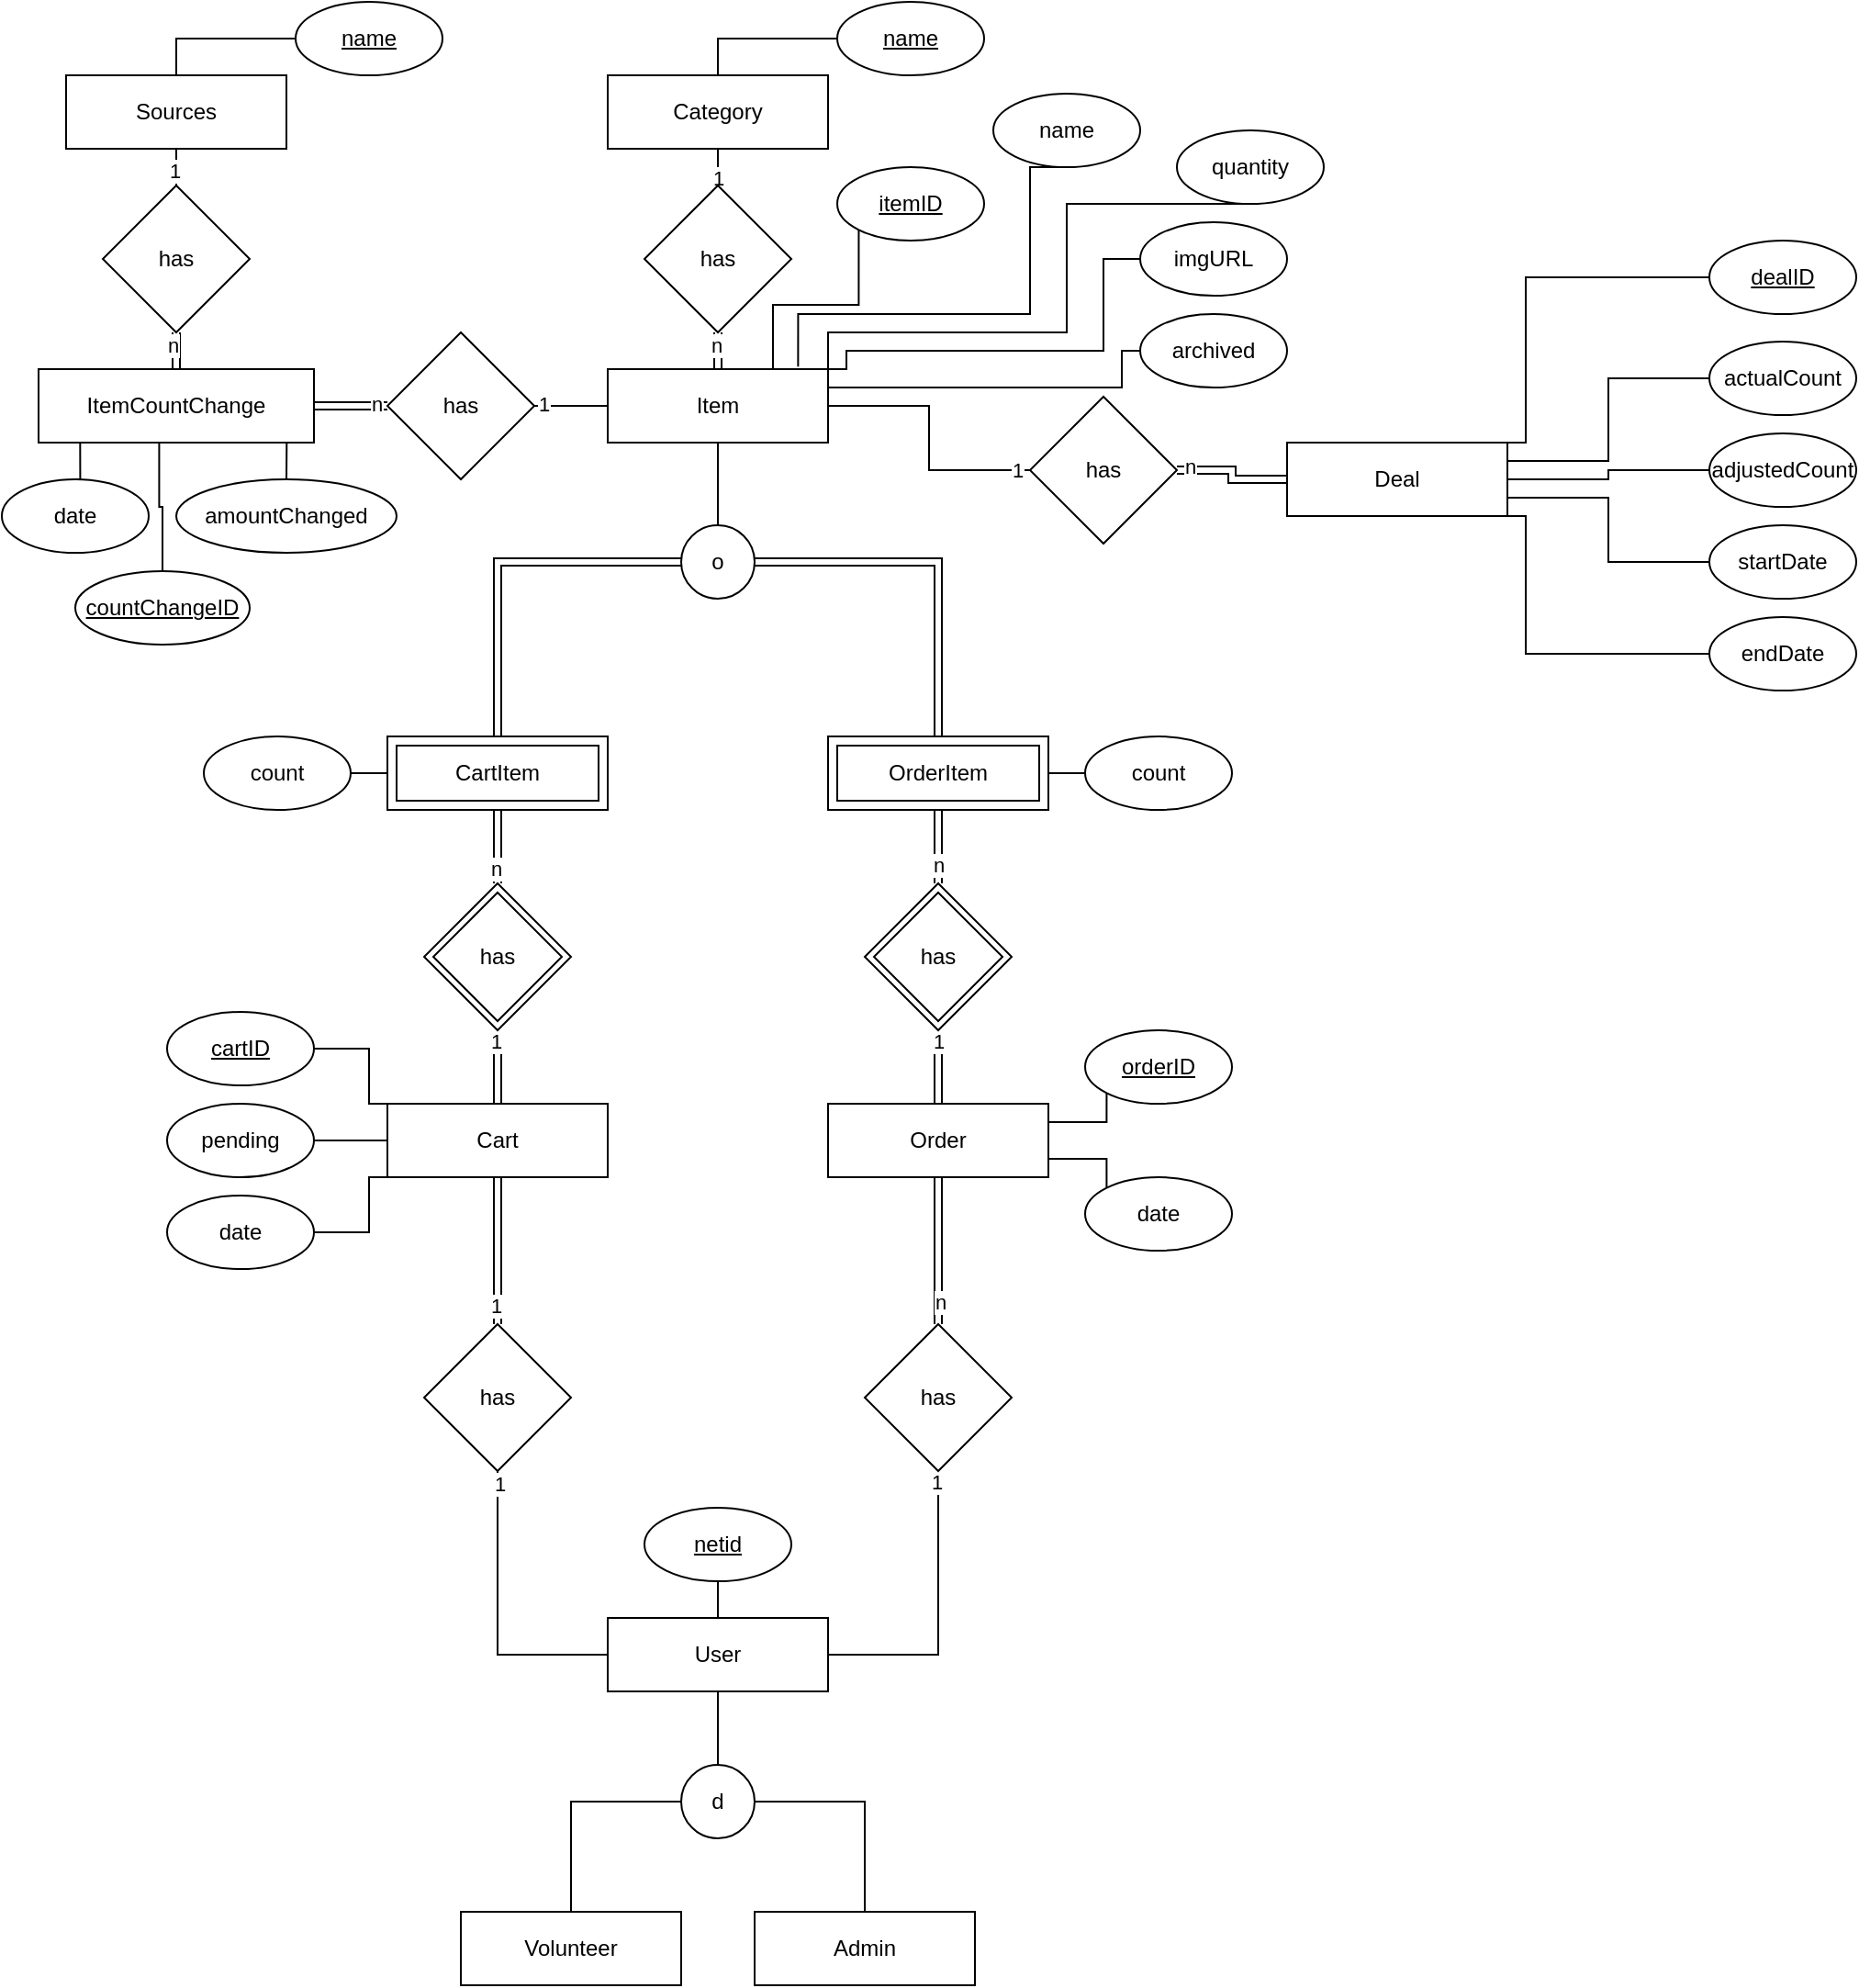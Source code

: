 <mxfile version="24.7.17">
  <diagram name="Page-1" id="3yhmXGTjw-y3gS2WWVye">
    <mxGraphModel dx="1167" dy="690" grid="1" gridSize="10" guides="1" tooltips="1" connect="1" arrows="1" fold="1" page="1" pageScale="1" pageWidth="850" pageHeight="1100" math="0" shadow="0">
      <root>
        <mxCell id="0" />
        <mxCell id="1" parent="0" />
        <mxCell id="muaA0VaLQYKU4faiMKXM-3" style="edgeStyle=orthogonalEdgeStyle;rounded=0;orthogonalLoop=1;jettySize=auto;html=1;exitX=0.5;exitY=1;exitDx=0;exitDy=0;entryX=0.5;entryY=0;entryDx=0;entryDy=0;endArrow=none;endFill=0;" parent="1" source="muaA0VaLQYKU4faiMKXM-1" target="muaA0VaLQYKU4faiMKXM-2" edge="1">
          <mxGeometry relative="1" as="geometry" />
        </mxCell>
        <mxCell id="muaA0VaLQYKU4faiMKXM-94" style="edgeStyle=orthogonalEdgeStyle;rounded=0;orthogonalLoop=1;jettySize=auto;html=1;exitX=0.5;exitY=0;exitDx=0;exitDy=0;entryX=0.5;entryY=1;entryDx=0;entryDy=0;endArrow=none;endFill=0;" parent="1" source="muaA0VaLQYKU4faiMKXM-1" target="muaA0VaLQYKU4faiMKXM-62" edge="1">
          <mxGeometry relative="1" as="geometry" />
        </mxCell>
        <mxCell id="muaA0VaLQYKU4faiMKXM-1" value="User" style="rounded=0;whiteSpace=wrap;html=1;" parent="1" vertex="1">
          <mxGeometry x="360" y="880" width="120" height="40" as="geometry" />
        </mxCell>
        <mxCell id="muaA0VaLQYKU4faiMKXM-2" value="d" style="ellipse;whiteSpace=wrap;html=1;" parent="1" vertex="1">
          <mxGeometry x="400" y="960" width="40" height="40" as="geometry" />
        </mxCell>
        <mxCell id="muaA0VaLQYKU4faiMKXM-6" style="edgeStyle=orthogonalEdgeStyle;rounded=0;orthogonalLoop=1;jettySize=auto;html=1;exitX=0.5;exitY=0;exitDx=0;exitDy=0;entryX=0;entryY=0.5;entryDx=0;entryDy=0;endArrow=none;endFill=0;" parent="1" source="muaA0VaLQYKU4faiMKXM-4" target="muaA0VaLQYKU4faiMKXM-2" edge="1">
          <mxGeometry relative="1" as="geometry" />
        </mxCell>
        <mxCell id="muaA0VaLQYKU4faiMKXM-4" value="Volunteer" style="rounded=0;whiteSpace=wrap;html=1;" parent="1" vertex="1">
          <mxGeometry x="280" y="1040" width="120" height="40" as="geometry" />
        </mxCell>
        <mxCell id="muaA0VaLQYKU4faiMKXM-7" style="edgeStyle=orthogonalEdgeStyle;rounded=0;orthogonalLoop=1;jettySize=auto;html=1;exitX=0.5;exitY=0;exitDx=0;exitDy=0;entryX=1;entryY=0.5;entryDx=0;entryDy=0;endArrow=none;endFill=0;" parent="1" source="muaA0VaLQYKU4faiMKXM-5" target="muaA0VaLQYKU4faiMKXM-2" edge="1">
          <mxGeometry relative="1" as="geometry" />
        </mxCell>
        <mxCell id="muaA0VaLQYKU4faiMKXM-5" value="Admin" style="rounded=0;whiteSpace=wrap;html=1;" parent="1" vertex="1">
          <mxGeometry x="440" y="1040" width="120" height="40" as="geometry" />
        </mxCell>
        <mxCell id="muaA0VaLQYKU4faiMKXM-93" style="edgeStyle=orthogonalEdgeStyle;rounded=0;orthogonalLoop=1;jettySize=auto;html=1;exitX=0;exitY=0;exitDx=0;exitDy=0;entryX=1;entryY=0.5;entryDx=0;entryDy=0;endArrow=none;endFill=0;" parent="1" source="muaA0VaLQYKU4faiMKXM-8" target="muaA0VaLQYKU4faiMKXM-65" edge="1">
          <mxGeometry relative="1" as="geometry">
            <Array as="points">
              <mxPoint x="230" y="600" />
              <mxPoint x="230" y="570" />
            </Array>
          </mxGeometry>
        </mxCell>
        <mxCell id="muaA0VaLQYKU4faiMKXM-8" value="Cart" style="rounded=0;whiteSpace=wrap;html=1;" parent="1" vertex="1">
          <mxGeometry x="240" y="600" width="120" height="40" as="geometry" />
        </mxCell>
        <mxCell id="muaA0VaLQYKU4faiMKXM-96" style="edgeStyle=orthogonalEdgeStyle;rounded=0;orthogonalLoop=1;jettySize=auto;html=1;exitX=0;exitY=0.5;exitDx=0;exitDy=0;entryX=1;entryY=0.5;entryDx=0;entryDy=0;endArrow=none;endFill=0;" parent="1" source="muaA0VaLQYKU4faiMKXM-9" target="muaA0VaLQYKU4faiMKXM-70" edge="1">
          <mxGeometry relative="1" as="geometry" />
        </mxCell>
        <mxCell id="muaA0VaLQYKU4faiMKXM-134" style="edgeStyle=orthogonalEdgeStyle;rounded=0;orthogonalLoop=1;jettySize=auto;html=1;exitX=0.5;exitY=0;exitDx=0;exitDy=0;entryX=0;entryY=0.5;entryDx=0;entryDy=0;endArrow=none;endFill=0;shape=link;" parent="1" source="muaA0VaLQYKU4faiMKXM-9" target="muaA0VaLQYKU4faiMKXM-130" edge="1">
          <mxGeometry relative="1" as="geometry" />
        </mxCell>
        <mxCell id="muaA0VaLQYKU4faiMKXM-9" value="CartItem" style="rounded=0;whiteSpace=wrap;html=1;" parent="1" vertex="1">
          <mxGeometry x="240" y="400" width="120" height="40" as="geometry" />
        </mxCell>
        <mxCell id="muaA0VaLQYKU4faiMKXM-90" style="edgeStyle=orthogonalEdgeStyle;rounded=0;orthogonalLoop=1;jettySize=auto;html=1;exitX=1;exitY=0.25;exitDx=0;exitDy=0;entryX=0;entryY=1;entryDx=0;entryDy=0;endArrow=none;endFill=0;" parent="1" source="muaA0VaLQYKU4faiMKXM-10" target="muaA0VaLQYKU4faiMKXM-66" edge="1">
          <mxGeometry relative="1" as="geometry" />
        </mxCell>
        <mxCell id="muaA0VaLQYKU4faiMKXM-91" style="edgeStyle=orthogonalEdgeStyle;rounded=0;orthogonalLoop=1;jettySize=auto;html=1;exitX=1;exitY=0.75;exitDx=0;exitDy=0;entryX=0;entryY=0;entryDx=0;entryDy=0;endArrow=none;endFill=0;" parent="1" source="muaA0VaLQYKU4faiMKXM-10" target="muaA0VaLQYKU4faiMKXM-77" edge="1">
          <mxGeometry relative="1" as="geometry" />
        </mxCell>
        <mxCell id="muaA0VaLQYKU4faiMKXM-10" value="Order" style="rounded=0;whiteSpace=wrap;html=1;" parent="1" vertex="1">
          <mxGeometry x="480" y="600" width="120" height="40" as="geometry" />
        </mxCell>
        <mxCell id="muaA0VaLQYKU4faiMKXM-97" style="edgeStyle=orthogonalEdgeStyle;rounded=0;orthogonalLoop=1;jettySize=auto;html=1;exitX=1;exitY=0.5;exitDx=0;exitDy=0;entryX=0;entryY=0.5;entryDx=0;entryDy=0;endArrow=none;endFill=0;" parent="1" source="muaA0VaLQYKU4faiMKXM-11" target="muaA0VaLQYKU4faiMKXM-67" edge="1">
          <mxGeometry relative="1" as="geometry" />
        </mxCell>
        <mxCell id="muaA0VaLQYKU4faiMKXM-11" value="OrderItem" style="rounded=0;whiteSpace=wrap;html=1;" parent="1" vertex="1">
          <mxGeometry x="480" y="400" width="120" height="40" as="geometry" />
        </mxCell>
        <mxCell id="muaA0VaLQYKU4faiMKXM-60" style="edgeStyle=orthogonalEdgeStyle;rounded=0;orthogonalLoop=1;jettySize=auto;html=1;exitX=1;exitY=0.5;exitDx=0;exitDy=0;entryX=0;entryY=0.5;entryDx=0;entryDy=0;endArrow=none;endFill=0;" parent="1" source="muaA0VaLQYKU4faiMKXM-12" target="muaA0VaLQYKU4faiMKXM-48" edge="1">
          <mxGeometry relative="1" as="geometry" />
        </mxCell>
        <mxCell id="muaA0VaLQYKU4faiMKXM-145" value="1" style="edgeLabel;html=1;align=center;verticalAlign=middle;resizable=0;points=[];" parent="muaA0VaLQYKU4faiMKXM-60" vertex="1" connectable="0">
          <mxGeometry x="0.894" relative="1" as="geometry">
            <mxPoint as="offset" />
          </mxGeometry>
        </mxCell>
        <mxCell id="muaA0VaLQYKU4faiMKXM-106" style="edgeStyle=orthogonalEdgeStyle;rounded=0;orthogonalLoop=1;jettySize=auto;html=1;exitX=0.75;exitY=0;exitDx=0;exitDy=0;entryX=0;entryY=1;entryDx=0;entryDy=0;endArrow=none;endFill=0;" parent="1" source="muaA0VaLQYKU4faiMKXM-12" target="muaA0VaLQYKU4faiMKXM-82" edge="1">
          <mxGeometry relative="1" as="geometry" />
        </mxCell>
        <mxCell id="muaA0VaLQYKU4faiMKXM-107" style="edgeStyle=orthogonalEdgeStyle;rounded=0;orthogonalLoop=1;jettySize=auto;html=1;exitX=0.841;exitY=0.006;exitDx=0;exitDy=0;entryX=0.5;entryY=1;entryDx=0;entryDy=0;exitPerimeter=0;endArrow=none;endFill=0;" parent="1" source="muaA0VaLQYKU4faiMKXM-12" target="muaA0VaLQYKU4faiMKXM-83" edge="1">
          <mxGeometry relative="1" as="geometry">
            <mxPoint x="610" y="140" as="targetPoint" />
            <Array as="points">
              <mxPoint x="480" y="200" />
              <mxPoint x="480" y="180" />
              <mxPoint x="610" y="180" />
              <mxPoint x="610" y="110" />
            </Array>
          </mxGeometry>
        </mxCell>
        <mxCell id="muaA0VaLQYKU4faiMKXM-108" style="edgeStyle=orthogonalEdgeStyle;rounded=0;orthogonalLoop=1;jettySize=auto;html=1;exitX=1;exitY=0.25;exitDx=0;exitDy=0;entryX=0;entryY=0.5;entryDx=0;entryDy=0;endArrow=none;endFill=0;" parent="1" source="muaA0VaLQYKU4faiMKXM-12" target="muaA0VaLQYKU4faiMKXM-84" edge="1">
          <mxGeometry relative="1" as="geometry">
            <Array as="points">
              <mxPoint x="640" y="210" />
              <mxPoint x="640" y="190" />
            </Array>
          </mxGeometry>
        </mxCell>
        <mxCell id="muaA0VaLQYKU4faiMKXM-109" style="edgeStyle=orthogonalEdgeStyle;rounded=0;orthogonalLoop=1;jettySize=auto;html=1;exitX=1;exitY=0;exitDx=0;exitDy=0;entryX=0;entryY=0.5;entryDx=0;entryDy=0;endArrow=none;endFill=0;" parent="1" source="muaA0VaLQYKU4faiMKXM-12" target="muaA0VaLQYKU4faiMKXM-85" edge="1">
          <mxGeometry relative="1" as="geometry">
            <Array as="points">
              <mxPoint x="490" y="200" />
              <mxPoint x="490" y="190" />
              <mxPoint x="630" y="190" />
              <mxPoint x="630" y="140" />
            </Array>
          </mxGeometry>
        </mxCell>
        <mxCell id="muaA0VaLQYKU4faiMKXM-12" value="Item" style="rounded=0;whiteSpace=wrap;html=1;" parent="1" vertex="1">
          <mxGeometry x="360" y="200" width="120" height="40" as="geometry" />
        </mxCell>
        <mxCell id="muaA0VaLQYKU4faiMKXM-110" style="edgeStyle=orthogonalEdgeStyle;rounded=0;orthogonalLoop=1;jettySize=auto;html=1;exitX=1;exitY=0;exitDx=0;exitDy=0;entryX=0;entryY=0.5;entryDx=0;entryDy=0;endArrow=none;endFill=0;" parent="1" source="muaA0VaLQYKU4faiMKXM-13" target="muaA0VaLQYKU4faiMKXM-87" edge="1">
          <mxGeometry relative="1" as="geometry">
            <Array as="points">
              <mxPoint x="860" y="240" />
              <mxPoint x="860" y="150" />
            </Array>
          </mxGeometry>
        </mxCell>
        <mxCell id="muaA0VaLQYKU4faiMKXM-112" style="edgeStyle=orthogonalEdgeStyle;rounded=0;orthogonalLoop=1;jettySize=auto;html=1;exitX=1;exitY=0.5;exitDx=0;exitDy=0;entryX=0;entryY=0.5;entryDx=0;entryDy=0;endArrow=none;endFill=0;" parent="1" source="muaA0VaLQYKU4faiMKXM-13" target="muaA0VaLQYKU4faiMKXM-79" edge="1">
          <mxGeometry relative="1" as="geometry" />
        </mxCell>
        <mxCell id="muaA0VaLQYKU4faiMKXM-113" style="edgeStyle=orthogonalEdgeStyle;rounded=0;orthogonalLoop=1;jettySize=auto;html=1;exitX=1;exitY=0.25;exitDx=0;exitDy=0;entryX=0;entryY=0.5;entryDx=0;entryDy=0;endArrow=none;endFill=0;" parent="1" source="muaA0VaLQYKU4faiMKXM-13" target="muaA0VaLQYKU4faiMKXM-78" edge="1">
          <mxGeometry relative="1" as="geometry" />
        </mxCell>
        <mxCell id="muaA0VaLQYKU4faiMKXM-114" style="edgeStyle=orthogonalEdgeStyle;rounded=0;orthogonalLoop=1;jettySize=auto;html=1;exitX=1;exitY=0.75;exitDx=0;exitDy=0;entryX=0;entryY=0.5;entryDx=0;entryDy=0;endArrow=none;endFill=0;" parent="1" source="muaA0VaLQYKU4faiMKXM-13" target="muaA0VaLQYKU4faiMKXM-81" edge="1">
          <mxGeometry relative="1" as="geometry" />
        </mxCell>
        <mxCell id="muaA0VaLQYKU4faiMKXM-115" style="edgeStyle=orthogonalEdgeStyle;rounded=0;orthogonalLoop=1;jettySize=auto;html=1;exitX=1;exitY=1;exitDx=0;exitDy=0;entryX=0;entryY=0.5;entryDx=0;entryDy=0;endArrow=none;endFill=0;" parent="1" source="muaA0VaLQYKU4faiMKXM-13" target="muaA0VaLQYKU4faiMKXM-80" edge="1">
          <mxGeometry relative="1" as="geometry">
            <Array as="points">
              <mxPoint x="860" y="280" />
              <mxPoint x="860" y="355" />
            </Array>
          </mxGeometry>
        </mxCell>
        <mxCell id="muaA0VaLQYKU4faiMKXM-13" value="Deal" style="rounded=0;whiteSpace=wrap;html=1;" parent="1" vertex="1">
          <mxGeometry x="730" y="240" width="120" height="40" as="geometry" />
        </mxCell>
        <mxCell id="muaA0VaLQYKU4faiMKXM-105" style="edgeStyle=orthogonalEdgeStyle;rounded=0;orthogonalLoop=1;jettySize=auto;html=1;exitX=0.5;exitY=0;exitDx=0;exitDy=0;entryX=0;entryY=0.5;entryDx=0;entryDy=0;endArrow=none;endFill=0;" parent="1" source="muaA0VaLQYKU4faiMKXM-14" target="muaA0VaLQYKU4faiMKXM-75" edge="1">
          <mxGeometry relative="1" as="geometry" />
        </mxCell>
        <mxCell id="muaA0VaLQYKU4faiMKXM-14" value="Category" style="rounded=0;whiteSpace=wrap;html=1;" parent="1" vertex="1">
          <mxGeometry x="360" y="40" width="120" height="40" as="geometry" />
        </mxCell>
        <mxCell id="muaA0VaLQYKU4faiMKXM-55" style="edgeStyle=orthogonalEdgeStyle;rounded=0;orthogonalLoop=1;jettySize=auto;html=1;exitX=0.5;exitY=0;exitDx=0;exitDy=0;entryX=0.5;entryY=1;entryDx=0;entryDy=0;endArrow=none;endFill=0;shape=link;" parent="1" source="muaA0VaLQYKU4faiMKXM-15" target="muaA0VaLQYKU4faiMKXM-50" edge="1">
          <mxGeometry relative="1" as="geometry" />
        </mxCell>
        <mxCell id="muaA0VaLQYKU4faiMKXM-139" value="n" style="edgeLabel;html=1;align=center;verticalAlign=middle;resizable=0;points=[];" parent="muaA0VaLQYKU4faiMKXM-55" vertex="1" connectable="0">
          <mxGeometry x="0.31" y="2" relative="1" as="geometry">
            <mxPoint as="offset" />
          </mxGeometry>
        </mxCell>
        <mxCell id="muaA0VaLQYKU4faiMKXM-15" value="ItemCountChange" style="rounded=0;whiteSpace=wrap;html=1;" parent="1" vertex="1">
          <mxGeometry x="50" y="200" width="150" height="40" as="geometry" />
        </mxCell>
        <mxCell id="muaA0VaLQYKU4faiMKXM-104" style="edgeStyle=orthogonalEdgeStyle;rounded=0;orthogonalLoop=1;jettySize=auto;html=1;exitX=0.5;exitY=0;exitDx=0;exitDy=0;entryX=0;entryY=0.5;entryDx=0;entryDy=0;endArrow=none;endFill=0;" parent="1" source="muaA0VaLQYKU4faiMKXM-16" target="muaA0VaLQYKU4faiMKXM-72" edge="1">
          <mxGeometry relative="1" as="geometry" />
        </mxCell>
        <mxCell id="muaA0VaLQYKU4faiMKXM-16" value="Sources" style="rounded=0;whiteSpace=wrap;html=1;" parent="1" vertex="1">
          <mxGeometry x="65" y="40" width="120" height="40" as="geometry" />
        </mxCell>
        <mxCell id="muaA0VaLQYKU4faiMKXM-33" style="edgeStyle=orthogonalEdgeStyle;rounded=0;orthogonalLoop=1;jettySize=auto;html=1;exitX=0.5;exitY=1;exitDx=0;exitDy=0;entryX=0.5;entryY=0;entryDx=0;entryDy=0;shape=link;" parent="1" source="muaA0VaLQYKU4faiMKXM-21" target="muaA0VaLQYKU4faiMKXM-8" edge="1">
          <mxGeometry relative="1" as="geometry" />
        </mxCell>
        <mxCell id="muaA0VaLQYKU4faiMKXM-125" value="1" style="edgeLabel;html=1;align=center;verticalAlign=middle;resizable=0;points=[];" parent="muaA0VaLQYKU4faiMKXM-33" vertex="1" connectable="0">
          <mxGeometry x="-0.716" y="-1" relative="1" as="geometry">
            <mxPoint as="offset" />
          </mxGeometry>
        </mxCell>
        <mxCell id="muaA0VaLQYKU4faiMKXM-21" value="has" style="rhombus;whiteSpace=wrap;html=1;" parent="1" vertex="1">
          <mxGeometry x="260" y="480" width="80" height="80" as="geometry" />
        </mxCell>
        <mxCell id="muaA0VaLQYKU4faiMKXM-34" value="" style="edgeStyle=orthogonalEdgeStyle;rounded=0;orthogonalLoop=1;jettySize=auto;html=1;shape=link;" parent="1" source="muaA0VaLQYKU4faiMKXM-22" target="muaA0VaLQYKU4faiMKXM-10" edge="1">
          <mxGeometry relative="1" as="geometry" />
        </mxCell>
        <mxCell id="muaA0VaLQYKU4faiMKXM-126" value="1" style="edgeLabel;html=1;align=center;verticalAlign=middle;resizable=0;points=[];" parent="muaA0VaLQYKU4faiMKXM-34" vertex="1" connectable="0">
          <mxGeometry x="-0.724" relative="1" as="geometry">
            <mxPoint as="offset" />
          </mxGeometry>
        </mxCell>
        <mxCell id="muaA0VaLQYKU4faiMKXM-35" style="edgeStyle=orthogonalEdgeStyle;rounded=0;orthogonalLoop=1;jettySize=auto;html=1;exitX=0.5;exitY=0;exitDx=0;exitDy=0;entryX=0.5;entryY=1;entryDx=0;entryDy=0;shape=link;" parent="1" source="muaA0VaLQYKU4faiMKXM-22" target="muaA0VaLQYKU4faiMKXM-11" edge="1">
          <mxGeometry relative="1" as="geometry" />
        </mxCell>
        <mxCell id="muaA0VaLQYKU4faiMKXM-127" value="n" style="edgeLabel;html=1;align=center;verticalAlign=middle;resizable=0;points=[];" parent="muaA0VaLQYKU4faiMKXM-35" vertex="1" connectable="0">
          <mxGeometry x="-0.742" y="1" relative="1" as="geometry">
            <mxPoint x="1" y="-5" as="offset" />
          </mxGeometry>
        </mxCell>
        <mxCell id="muaA0VaLQYKU4faiMKXM-22" value="has" style="rhombus;whiteSpace=wrap;html=1;" parent="1" vertex="1">
          <mxGeometry x="500" y="480" width="80" height="80" as="geometry" />
        </mxCell>
        <mxCell id="muaA0VaLQYKU4faiMKXM-28" style="edgeStyle=orthogonalEdgeStyle;rounded=0;orthogonalLoop=1;jettySize=auto;html=1;exitX=0.5;exitY=1;exitDx=0;exitDy=0;entryX=0;entryY=0.5;entryDx=0;entryDy=0;endArrow=none;endFill=0;" parent="1" source="muaA0VaLQYKU4faiMKXM-23" target="muaA0VaLQYKU4faiMKXM-1" edge="1">
          <mxGeometry relative="1" as="geometry" />
        </mxCell>
        <mxCell id="muaA0VaLQYKU4faiMKXM-121" value="1" style="edgeLabel;html=1;align=center;verticalAlign=middle;resizable=0;points=[];" parent="muaA0VaLQYKU4faiMKXM-28" vertex="1" connectable="0">
          <mxGeometry x="-0.91" y="1" relative="1" as="geometry">
            <mxPoint as="offset" />
          </mxGeometry>
        </mxCell>
        <mxCell id="muaA0VaLQYKU4faiMKXM-30" style="edgeStyle=orthogonalEdgeStyle;rounded=0;orthogonalLoop=1;jettySize=auto;html=1;exitX=0.5;exitY=0;exitDx=0;exitDy=0;entryX=0.5;entryY=1;entryDx=0;entryDy=0;endArrow=none;endFill=0;shape=link;" parent="1" source="muaA0VaLQYKU4faiMKXM-23" target="muaA0VaLQYKU4faiMKXM-8" edge="1">
          <mxGeometry relative="1" as="geometry" />
        </mxCell>
        <mxCell id="muaA0VaLQYKU4faiMKXM-120" value="1" style="edgeLabel;html=1;align=center;verticalAlign=middle;resizable=0;points=[];" parent="muaA0VaLQYKU4faiMKXM-30" vertex="1" connectable="0">
          <mxGeometry x="-0.739" y="1" relative="1" as="geometry">
            <mxPoint as="offset" />
          </mxGeometry>
        </mxCell>
        <mxCell id="muaA0VaLQYKU4faiMKXM-23" value="has" style="rhombus;whiteSpace=wrap;html=1;" parent="1" vertex="1">
          <mxGeometry x="260" y="720" width="80" height="80" as="geometry" />
        </mxCell>
        <mxCell id="muaA0VaLQYKU4faiMKXM-29" style="edgeStyle=orthogonalEdgeStyle;rounded=0;orthogonalLoop=1;jettySize=auto;html=1;exitX=0.5;exitY=1;exitDx=0;exitDy=0;entryX=1;entryY=0.5;entryDx=0;entryDy=0;endArrow=none;endFill=0;" parent="1" source="muaA0VaLQYKU4faiMKXM-24" target="muaA0VaLQYKU4faiMKXM-1" edge="1">
          <mxGeometry relative="1" as="geometry" />
        </mxCell>
        <mxCell id="muaA0VaLQYKU4faiMKXM-123" value="1" style="edgeLabel;html=1;align=center;verticalAlign=middle;resizable=0;points=[];" parent="muaA0VaLQYKU4faiMKXM-29" vertex="1" connectable="0">
          <mxGeometry x="-0.923" y="-1" relative="1" as="geometry">
            <mxPoint as="offset" />
          </mxGeometry>
        </mxCell>
        <mxCell id="muaA0VaLQYKU4faiMKXM-31" style="edgeStyle=orthogonalEdgeStyle;rounded=0;orthogonalLoop=1;jettySize=auto;html=1;exitX=0.5;exitY=0;exitDx=0;exitDy=0;entryX=0.5;entryY=1;entryDx=0;entryDy=0;endArrow=none;endFill=0;shape=link;" parent="1" source="muaA0VaLQYKU4faiMKXM-24" target="muaA0VaLQYKU4faiMKXM-10" edge="1">
          <mxGeometry relative="1" as="geometry" />
        </mxCell>
        <mxCell id="muaA0VaLQYKU4faiMKXM-122" value="n" style="edgeLabel;html=1;align=center;verticalAlign=middle;resizable=0;points=[];" parent="muaA0VaLQYKU4faiMKXM-31" vertex="1" connectable="0">
          <mxGeometry x="-0.682" y="-1" relative="1" as="geometry">
            <mxPoint as="offset" />
          </mxGeometry>
        </mxCell>
        <mxCell id="muaA0VaLQYKU4faiMKXM-24" value="has" style="rhombus;whiteSpace=wrap;html=1;" parent="1" vertex="1">
          <mxGeometry x="500" y="720" width="80" height="80" as="geometry" />
        </mxCell>
        <mxCell id="muaA0VaLQYKU4faiMKXM-36" style="edgeStyle=orthogonalEdgeStyle;rounded=0;orthogonalLoop=1;jettySize=auto;html=1;exitX=0.5;exitY=0;exitDx=0;exitDy=0;entryX=0.5;entryY=1;entryDx=0;entryDy=0;shape=link;" parent="1" source="muaA0VaLQYKU4faiMKXM-21" target="muaA0VaLQYKU4faiMKXM-9" edge="1">
          <mxGeometry relative="1" as="geometry" />
        </mxCell>
        <mxCell id="muaA0VaLQYKU4faiMKXM-124" value="n" style="edgeLabel;html=1;align=center;verticalAlign=middle;resizable=0;points=[];" parent="muaA0VaLQYKU4faiMKXM-36" vertex="1" connectable="0">
          <mxGeometry x="-0.573" y="1" relative="1" as="geometry">
            <mxPoint as="offset" />
          </mxGeometry>
        </mxCell>
        <mxCell id="muaA0VaLQYKU4faiMKXM-53" style="edgeStyle=orthogonalEdgeStyle;rounded=0;orthogonalLoop=1;jettySize=auto;html=1;exitX=1;exitY=0.5;exitDx=0;exitDy=0;entryX=0;entryY=0.5;entryDx=0;entryDy=0;endArrow=none;endFill=0;" parent="1" source="muaA0VaLQYKU4faiMKXM-46" target="muaA0VaLQYKU4faiMKXM-12" edge="1">
          <mxGeometry relative="1" as="geometry" />
        </mxCell>
        <mxCell id="muaA0VaLQYKU4faiMKXM-138" value="1" style="edgeLabel;html=1;align=center;verticalAlign=middle;resizable=0;points=[];" parent="muaA0VaLQYKU4faiMKXM-53" vertex="1" connectable="0">
          <mxGeometry x="-0.752" y="1" relative="1" as="geometry">
            <mxPoint as="offset" />
          </mxGeometry>
        </mxCell>
        <mxCell id="muaA0VaLQYKU4faiMKXM-54" style="edgeStyle=orthogonalEdgeStyle;rounded=0;orthogonalLoop=1;jettySize=auto;html=1;exitX=0;exitY=0.5;exitDx=0;exitDy=0;entryX=1;entryY=0.5;entryDx=0;entryDy=0;endArrow=none;endFill=0;shape=link;" parent="1" source="muaA0VaLQYKU4faiMKXM-46" target="muaA0VaLQYKU4faiMKXM-15" edge="1">
          <mxGeometry relative="1" as="geometry" />
        </mxCell>
        <mxCell id="muaA0VaLQYKU4faiMKXM-137" value="n" style="edgeLabel;html=1;align=center;verticalAlign=middle;resizable=0;points=[];" parent="muaA0VaLQYKU4faiMKXM-54" vertex="1" connectable="0">
          <mxGeometry x="-0.676" y="-1" relative="1" as="geometry">
            <mxPoint as="offset" />
          </mxGeometry>
        </mxCell>
        <mxCell id="muaA0VaLQYKU4faiMKXM-46" value="has" style="rhombus;whiteSpace=wrap;html=1;" parent="1" vertex="1">
          <mxGeometry x="240" y="180" width="80" height="80" as="geometry" />
        </mxCell>
        <mxCell id="muaA0VaLQYKU4faiMKXM-61" style="edgeStyle=orthogonalEdgeStyle;rounded=0;orthogonalLoop=1;jettySize=auto;html=1;exitX=1;exitY=0.5;exitDx=0;exitDy=0;entryX=0;entryY=0.5;entryDx=0;entryDy=0;endArrow=none;endFill=0;shape=link;" parent="1" source="muaA0VaLQYKU4faiMKXM-48" target="muaA0VaLQYKU4faiMKXM-13" edge="1">
          <mxGeometry relative="1" as="geometry" />
        </mxCell>
        <mxCell id="muaA0VaLQYKU4faiMKXM-144" value="n" style="edgeLabel;html=1;align=center;verticalAlign=middle;resizable=0;points=[];" parent="muaA0VaLQYKU4faiMKXM-61" vertex="1" connectable="0">
          <mxGeometry x="-0.781" y="2" relative="1" as="geometry">
            <mxPoint as="offset" />
          </mxGeometry>
        </mxCell>
        <mxCell id="muaA0VaLQYKU4faiMKXM-48" value="has" style="rhombus;whiteSpace=wrap;html=1;" parent="1" vertex="1">
          <mxGeometry x="590" y="215" width="80" height="80" as="geometry" />
        </mxCell>
        <mxCell id="muaA0VaLQYKU4faiMKXM-57" style="edgeStyle=orthogonalEdgeStyle;rounded=0;orthogonalLoop=1;jettySize=auto;html=1;exitX=0.5;exitY=0;exitDx=0;exitDy=0;entryX=0.5;entryY=1;entryDx=0;entryDy=0;endArrow=none;endFill=0;" parent="1" source="muaA0VaLQYKU4faiMKXM-49" target="muaA0VaLQYKU4faiMKXM-14" edge="1">
          <mxGeometry relative="1" as="geometry" />
        </mxCell>
        <mxCell id="muaA0VaLQYKU4faiMKXM-142" value="1" style="edgeLabel;html=1;align=center;verticalAlign=middle;resizable=0;points=[];" parent="muaA0VaLQYKU4faiMKXM-57" vertex="1" connectable="0">
          <mxGeometry x="-0.535" relative="1" as="geometry">
            <mxPoint as="offset" />
          </mxGeometry>
        </mxCell>
        <mxCell id="muaA0VaLQYKU4faiMKXM-59" style="edgeStyle=orthogonalEdgeStyle;rounded=0;orthogonalLoop=1;jettySize=auto;html=1;exitX=0.5;exitY=1;exitDx=0;exitDy=0;entryX=0.5;entryY=0;entryDx=0;entryDy=0;endArrow=none;endFill=0;shape=link;" parent="1" source="muaA0VaLQYKU4faiMKXM-49" target="muaA0VaLQYKU4faiMKXM-12" edge="1">
          <mxGeometry relative="1" as="geometry" />
        </mxCell>
        <mxCell id="muaA0VaLQYKU4faiMKXM-143" value="n" style="edgeLabel;html=1;align=center;verticalAlign=middle;resizable=0;points=[];" parent="muaA0VaLQYKU4faiMKXM-59" vertex="1" connectable="0">
          <mxGeometry x="-0.295" y="-1" relative="1" as="geometry">
            <mxPoint as="offset" />
          </mxGeometry>
        </mxCell>
        <mxCell id="muaA0VaLQYKU4faiMKXM-49" value="has" style="rhombus;whiteSpace=wrap;html=1;" parent="1" vertex="1">
          <mxGeometry x="380" y="100" width="80" height="80" as="geometry" />
        </mxCell>
        <mxCell id="muaA0VaLQYKU4faiMKXM-56" style="edgeStyle=orthogonalEdgeStyle;rounded=0;orthogonalLoop=1;jettySize=auto;html=1;exitX=0.5;exitY=0;exitDx=0;exitDy=0;entryX=0.5;entryY=1;entryDx=0;entryDy=0;endArrow=none;endFill=0;" parent="1" source="muaA0VaLQYKU4faiMKXM-50" target="muaA0VaLQYKU4faiMKXM-16" edge="1">
          <mxGeometry relative="1" as="geometry" />
        </mxCell>
        <mxCell id="muaA0VaLQYKU4faiMKXM-140" value="1" style="edgeLabel;html=1;align=center;verticalAlign=middle;resizable=0;points=[];" parent="muaA0VaLQYKU4faiMKXM-56" vertex="1" connectable="0">
          <mxGeometry x="-0.163" y="1" relative="1" as="geometry">
            <mxPoint as="offset" />
          </mxGeometry>
        </mxCell>
        <mxCell id="muaA0VaLQYKU4faiMKXM-50" value="has" style="rhombus;whiteSpace=wrap;html=1;" parent="1" vertex="1">
          <mxGeometry x="85" y="100" width="80" height="80" as="geometry" />
        </mxCell>
        <mxCell id="muaA0VaLQYKU4faiMKXM-62" value="netid" style="ellipse;whiteSpace=wrap;html=1;fontStyle=4" parent="1" vertex="1">
          <mxGeometry x="380" y="820" width="80" height="40" as="geometry" />
        </mxCell>
        <mxCell id="muaA0VaLQYKU4faiMKXM-65" value="cartID" style="ellipse;whiteSpace=wrap;html=1;fontStyle=4" parent="1" vertex="1">
          <mxGeometry x="120" y="550" width="80" height="40" as="geometry" />
        </mxCell>
        <mxCell id="muaA0VaLQYKU4faiMKXM-66" value="orderID" style="ellipse;whiteSpace=wrap;html=1;fontStyle=4" parent="1" vertex="1">
          <mxGeometry x="620" y="560" width="80" height="40" as="geometry" />
        </mxCell>
        <mxCell id="muaA0VaLQYKU4faiMKXM-67" value="count" style="ellipse;whiteSpace=wrap;html=1;" parent="1" vertex="1">
          <mxGeometry x="620" y="400" width="80" height="40" as="geometry" />
        </mxCell>
        <mxCell id="muaA0VaLQYKU4faiMKXM-70" value="count" style="ellipse;whiteSpace=wrap;html=1;" parent="1" vertex="1">
          <mxGeometry x="140" y="400" width="80" height="40" as="geometry" />
        </mxCell>
        <mxCell id="muaA0VaLQYKU4faiMKXM-71" value="amountChanged" style="ellipse;whiteSpace=wrap;html=1;" parent="1" vertex="1">
          <mxGeometry x="125" y="260" width="120" height="40" as="geometry" />
        </mxCell>
        <mxCell id="muaA0VaLQYKU4faiMKXM-72" value="name" style="ellipse;whiteSpace=wrap;html=1;fontStyle=4" parent="1" vertex="1">
          <mxGeometry x="190" width="80" height="40" as="geometry" />
        </mxCell>
        <mxCell id="muaA0VaLQYKU4faiMKXM-75" value="name" style="ellipse;whiteSpace=wrap;html=1;fontStyle=4" parent="1" vertex="1">
          <mxGeometry x="485" width="80" height="40" as="geometry" />
        </mxCell>
        <mxCell id="muaA0VaLQYKU4faiMKXM-76" value="date" style="ellipse;whiteSpace=wrap;html=1;" parent="1" vertex="1">
          <mxGeometry x="30" y="260" width="80" height="40" as="geometry" />
        </mxCell>
        <mxCell id="muaA0VaLQYKU4faiMKXM-77" value="date" style="ellipse;whiteSpace=wrap;html=1;" parent="1" vertex="1">
          <mxGeometry x="620" y="640" width="80" height="40" as="geometry" />
        </mxCell>
        <mxCell id="muaA0VaLQYKU4faiMKXM-78" value="actualCount" style="ellipse;whiteSpace=wrap;html=1;" parent="1" vertex="1">
          <mxGeometry x="960" y="185" width="80" height="40" as="geometry" />
        </mxCell>
        <mxCell id="muaA0VaLQYKU4faiMKXM-79" value="adjustedCount" style="ellipse;whiteSpace=wrap;html=1;" parent="1" vertex="1">
          <mxGeometry x="960" y="235" width="80" height="40" as="geometry" />
        </mxCell>
        <mxCell id="muaA0VaLQYKU4faiMKXM-80" value="endDate" style="ellipse;whiteSpace=wrap;html=1;" parent="1" vertex="1">
          <mxGeometry x="960" y="335" width="80" height="40" as="geometry" />
        </mxCell>
        <mxCell id="muaA0VaLQYKU4faiMKXM-81" value="startDate" style="ellipse;whiteSpace=wrap;html=1;" parent="1" vertex="1">
          <mxGeometry x="960" y="285" width="80" height="40" as="geometry" />
        </mxCell>
        <mxCell id="muaA0VaLQYKU4faiMKXM-82" value="itemID" style="ellipse;whiteSpace=wrap;html=1;fontStyle=4" parent="1" vertex="1">
          <mxGeometry x="485" y="90" width="80" height="40" as="geometry" />
        </mxCell>
        <mxCell id="muaA0VaLQYKU4faiMKXM-83" value="quantity" style="ellipse;whiteSpace=wrap;html=1;" parent="1" vertex="1">
          <mxGeometry x="670" y="70" width="80" height="40" as="geometry" />
        </mxCell>
        <mxCell id="muaA0VaLQYKU4faiMKXM-84" value="archived" style="ellipse;whiteSpace=wrap;html=1;" parent="1" vertex="1">
          <mxGeometry x="650" y="170" width="80" height="40" as="geometry" />
        </mxCell>
        <mxCell id="muaA0VaLQYKU4faiMKXM-85" value="imgURL" style="ellipse;whiteSpace=wrap;html=1;" parent="1" vertex="1">
          <mxGeometry x="650" y="120" width="80" height="40" as="geometry" />
        </mxCell>
        <mxCell id="muaA0VaLQYKU4faiMKXM-87" value="dealID" style="ellipse;whiteSpace=wrap;html=1;fontStyle=4" parent="1" vertex="1">
          <mxGeometry x="960" y="130" width="80" height="40" as="geometry" />
        </mxCell>
        <mxCell id="muaA0VaLQYKU4faiMKXM-98" value="CartItem" style="rounded=0;whiteSpace=wrap;html=1;" parent="1" vertex="1">
          <mxGeometry x="245" y="405" width="110" height="30" as="geometry" />
        </mxCell>
        <mxCell id="muaA0VaLQYKU4faiMKXM-99" value="OrderItem" style="rounded=0;whiteSpace=wrap;html=1;" parent="1" vertex="1">
          <mxGeometry x="485" y="405" width="110" height="30" as="geometry" />
        </mxCell>
        <mxCell id="muaA0VaLQYKU4faiMKXM-100" value="has" style="rhombus;whiteSpace=wrap;html=1;" parent="1" vertex="1">
          <mxGeometry x="505" y="485" width="70" height="70" as="geometry" />
        </mxCell>
        <mxCell id="muaA0VaLQYKU4faiMKXM-101" value="has" style="rhombus;whiteSpace=wrap;html=1;" parent="1" vertex="1">
          <mxGeometry x="265" y="485" width="70" height="70" as="geometry" />
        </mxCell>
        <mxCell id="muaA0VaLQYKU4faiMKXM-102" style="edgeStyle=orthogonalEdgeStyle;rounded=0;orthogonalLoop=1;jettySize=auto;html=1;exitX=0.5;exitY=0;exitDx=0;exitDy=0;entryX=0.151;entryY=1.007;entryDx=0;entryDy=0;entryPerimeter=0;endArrow=none;endFill=0;" parent="1" source="muaA0VaLQYKU4faiMKXM-76" target="muaA0VaLQYKU4faiMKXM-15" edge="1">
          <mxGeometry relative="1" as="geometry" />
        </mxCell>
        <mxCell id="muaA0VaLQYKU4faiMKXM-103" style="edgeStyle=orthogonalEdgeStyle;rounded=0;orthogonalLoop=1;jettySize=auto;html=1;exitX=0.5;exitY=0;exitDx=0;exitDy=0;entryX=0.901;entryY=1.007;entryDx=0;entryDy=0;entryPerimeter=0;endArrow=none;endFill=0;" parent="1" source="muaA0VaLQYKU4faiMKXM-71" target="muaA0VaLQYKU4faiMKXM-15" edge="1">
          <mxGeometry relative="1" as="geometry" />
        </mxCell>
        <mxCell id="muaA0VaLQYKU4faiMKXM-116" value="countChangeID" style="ellipse;whiteSpace=wrap;html=1;fontStyle=4" parent="1" vertex="1">
          <mxGeometry x="70" y="310" width="95" height="40" as="geometry" />
        </mxCell>
        <mxCell id="muaA0VaLQYKU4faiMKXM-117" style="edgeStyle=orthogonalEdgeStyle;rounded=0;orthogonalLoop=1;jettySize=auto;html=1;exitX=0.5;exitY=0;exitDx=0;exitDy=0;entryX=0.438;entryY=0.989;entryDx=0;entryDy=0;entryPerimeter=0;endArrow=none;endFill=0;" parent="1" source="muaA0VaLQYKU4faiMKXM-116" target="muaA0VaLQYKU4faiMKXM-15" edge="1">
          <mxGeometry relative="1" as="geometry" />
        </mxCell>
        <mxCell id="muaA0VaLQYKU4faiMKXM-118" value="name" style="ellipse;whiteSpace=wrap;html=1;" parent="1" vertex="1">
          <mxGeometry x="570" y="50" width="80" height="40" as="geometry" />
        </mxCell>
        <mxCell id="muaA0VaLQYKU4faiMKXM-119" style="edgeStyle=orthogonalEdgeStyle;rounded=0;orthogonalLoop=1;jettySize=auto;html=1;exitX=0.5;exitY=1;exitDx=0;exitDy=0;entryX=0.864;entryY=-0.033;entryDx=0;entryDy=0;entryPerimeter=0;endArrow=none;endFill=0;" parent="1" source="muaA0VaLQYKU4faiMKXM-118" target="muaA0VaLQYKU4faiMKXM-12" edge="1">
          <mxGeometry relative="1" as="geometry">
            <Array as="points">
              <mxPoint x="590" y="90" />
              <mxPoint x="590" y="170" />
              <mxPoint x="464" y="170" />
            </Array>
          </mxGeometry>
        </mxCell>
        <mxCell id="muaA0VaLQYKU4faiMKXM-135" style="edgeStyle=orthogonalEdgeStyle;rounded=0;orthogonalLoop=1;jettySize=auto;html=1;exitX=1;exitY=0.5;exitDx=0;exitDy=0;entryX=0.5;entryY=0;entryDx=0;entryDy=0;endArrow=none;endFill=0;shape=link;" parent="1" source="muaA0VaLQYKU4faiMKXM-130" target="muaA0VaLQYKU4faiMKXM-11" edge="1">
          <mxGeometry relative="1" as="geometry" />
        </mxCell>
        <mxCell id="muaA0VaLQYKU4faiMKXM-136" style="edgeStyle=orthogonalEdgeStyle;rounded=0;orthogonalLoop=1;jettySize=auto;html=1;exitX=0.5;exitY=0;exitDx=0;exitDy=0;entryX=0.5;entryY=1;entryDx=0;entryDy=0;endArrow=none;endFill=0;" parent="1" source="muaA0VaLQYKU4faiMKXM-130" target="muaA0VaLQYKU4faiMKXM-12" edge="1">
          <mxGeometry relative="1" as="geometry" />
        </mxCell>
        <mxCell id="muaA0VaLQYKU4faiMKXM-130" value="o" style="ellipse;whiteSpace=wrap;html=1;" parent="1" vertex="1">
          <mxGeometry x="400" y="285" width="40" height="40" as="geometry" />
        </mxCell>
        <mxCell id="MH3MfG9MArOyNDD-hMUF-3" style="edgeStyle=orthogonalEdgeStyle;rounded=0;orthogonalLoop=1;jettySize=auto;html=1;exitX=1;exitY=0.5;exitDx=0;exitDy=0;entryX=0;entryY=0.5;entryDx=0;entryDy=0;endArrow=none;endFill=0;" edge="1" parent="1" source="MH3MfG9MArOyNDD-hMUF-1" target="muaA0VaLQYKU4faiMKXM-8">
          <mxGeometry relative="1" as="geometry" />
        </mxCell>
        <mxCell id="MH3MfG9MArOyNDD-hMUF-1" value="pending" style="ellipse;whiteSpace=wrap;html=1;" vertex="1" parent="1">
          <mxGeometry x="120" y="600" width="80" height="40" as="geometry" />
        </mxCell>
        <mxCell id="MH3MfG9MArOyNDD-hMUF-4" style="edgeStyle=orthogonalEdgeStyle;rounded=0;orthogonalLoop=1;jettySize=auto;html=1;exitX=1;exitY=0.5;exitDx=0;exitDy=0;entryX=0;entryY=1;entryDx=0;entryDy=0;endArrow=none;endFill=0;" edge="1" parent="1" source="MH3MfG9MArOyNDD-hMUF-2" target="muaA0VaLQYKU4faiMKXM-8">
          <mxGeometry relative="1" as="geometry">
            <Array as="points">
              <mxPoint x="230" y="670" />
              <mxPoint x="230" y="640" />
            </Array>
          </mxGeometry>
        </mxCell>
        <mxCell id="MH3MfG9MArOyNDD-hMUF-2" value="date" style="ellipse;whiteSpace=wrap;html=1;" vertex="1" parent="1">
          <mxGeometry x="120" y="650" width="80" height="40" as="geometry" />
        </mxCell>
      </root>
    </mxGraphModel>
  </diagram>
</mxfile>
